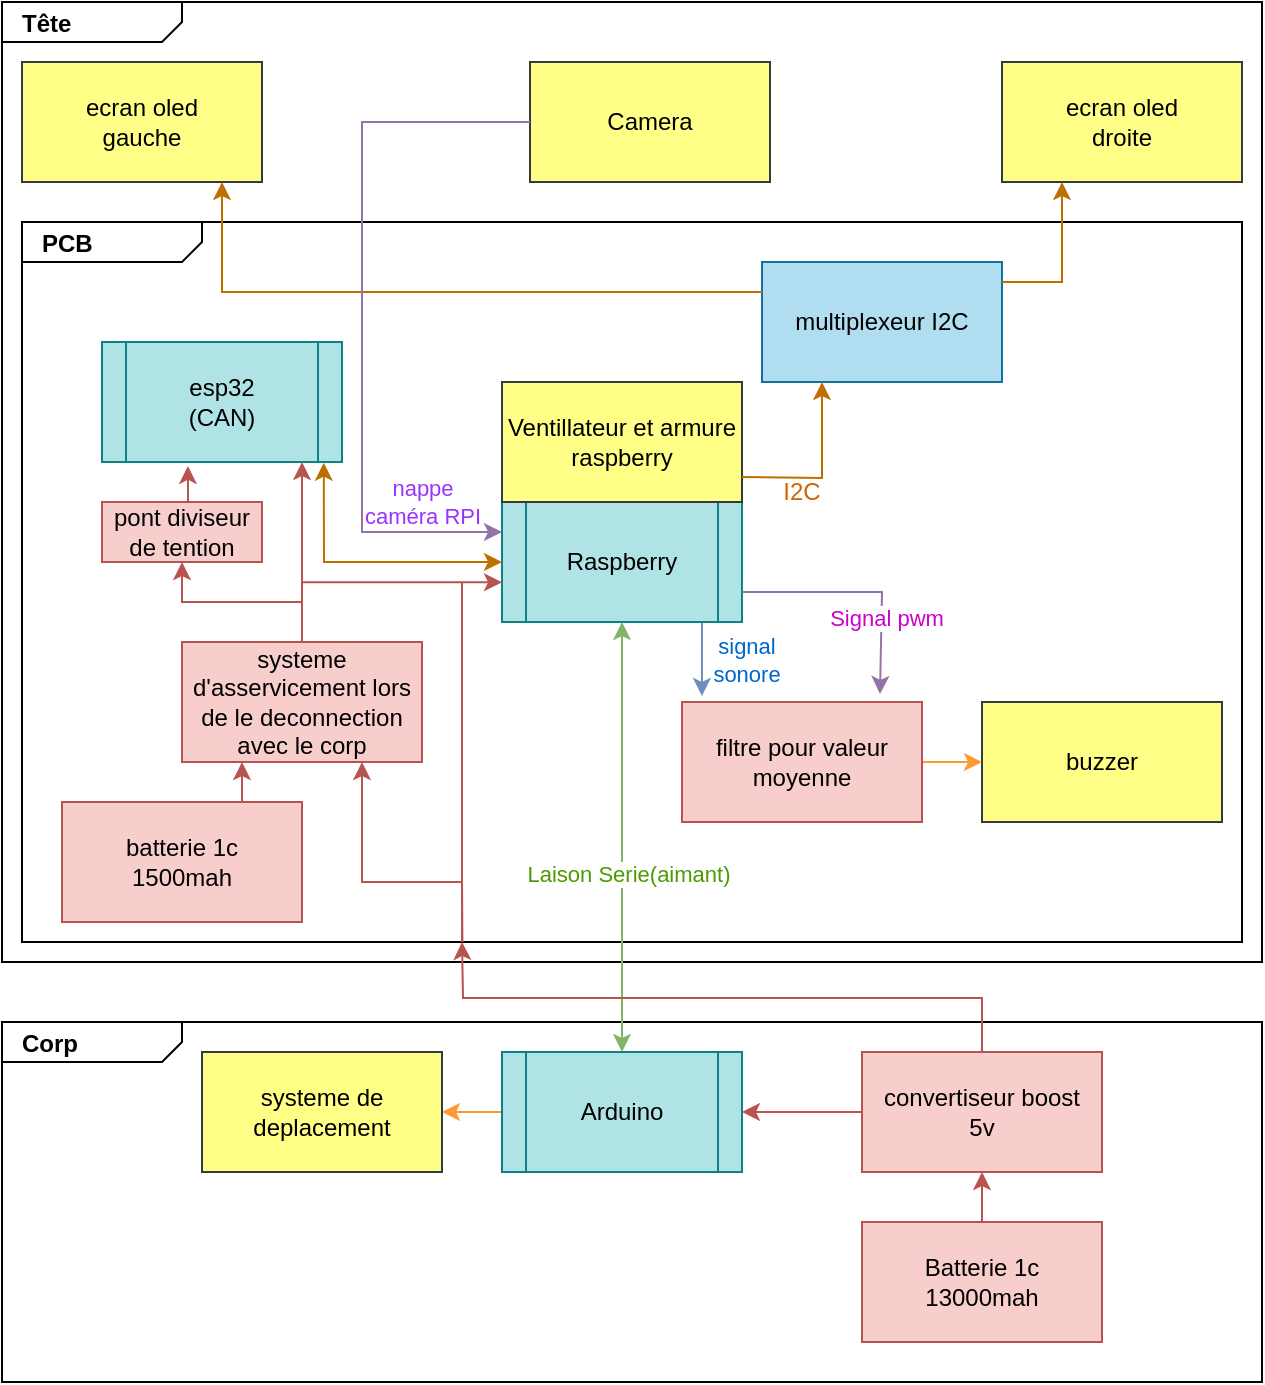 <mxfile version="16.0.0" type="device"><diagram id="-UUDL-XRIW8HntbHZ96o" name="Page-1"><mxGraphModel dx="1102" dy="865" grid="1" gridSize="10" guides="1" tooltips="1" connect="1" arrows="1" fold="1" page="1" pageScale="1" pageWidth="827" pageHeight="1169" math="0" shadow="0"><root><mxCell id="0"/><mxCell id="1" parent="0"/><mxCell id="vyg-rTNMwoOG3VXURRE--1" value="&lt;p style=&quot;margin: 0px ; margin-top: 4px ; margin-left: 10px ; text-align: left&quot;&gt;&lt;b&gt;Tête&lt;/b&gt;&lt;/p&gt;" style="html=1;strokeWidth=1;shape=mxgraph.sysml.package;html=1;overflow=fill;whiteSpace=wrap;" vertex="1" parent="1"><mxGeometry x="90" y="30" width="630" height="480" as="geometry"/></mxCell><mxCell id="vyg-rTNMwoOG3VXURRE--2" value="&lt;p style=&quot;margin: 0px ; margin-top: 4px ; margin-left: 10px ; text-align: left&quot;&gt;&lt;b&gt;Corp&lt;/b&gt;&lt;/p&gt;" style="html=1;strokeWidth=1;shape=mxgraph.sysml.package;html=1;overflow=fill;whiteSpace=wrap;" vertex="1" parent="1"><mxGeometry x="90" y="540" width="630" height="180" as="geometry"/></mxCell><mxCell id="vyg-rTNMwoOG3VXURRE--3" value="&lt;p style=&quot;margin: 0px ; margin-top: 4px ; margin-left: 10px ; text-align: left&quot;&gt;&lt;b&gt;PCB&lt;/b&gt;&lt;/p&gt;" style="html=1;strokeWidth=1;shape=mxgraph.sysml.package;html=1;overflow=fill;whiteSpace=wrap;" vertex="1" parent="1"><mxGeometry x="100" y="140" width="610" height="360" as="geometry"/></mxCell><mxCell id="vyg-rTNMwoOG3VXURRE--31" style="edgeStyle=orthogonalEdgeStyle;rounded=0;orthogonalLoop=1;jettySize=auto;html=1;entryX=0.083;entryY=-0.05;entryDx=0;entryDy=0;fontColor=#FF9933;strokeColor=#6c8ebf;fillColor=#dae8fc;entryPerimeter=0;" edge="1" parent="1" target="vyg-rTNMwoOG3VXURRE--30"><mxGeometry relative="1" as="geometry"><mxPoint x="440" y="340" as="sourcePoint"/></mxGeometry></mxCell><mxCell id="vyg-rTNMwoOG3VXURRE--35" value="&lt;font color=&quot;#0066cc&quot;&gt;signal &lt;br&gt;sonore&lt;/font&gt;" style="edgeLabel;html=1;align=center;verticalAlign=middle;resizable=0;points=[];fontColor=#FF9933;" vertex="1" connectable="0" parent="vyg-rTNMwoOG3VXURRE--31"><mxGeometry x="-0.333" y="5" relative="1" as="geometry"><mxPoint x="17" y="6" as="offset"/></mxGeometry></mxCell><mxCell id="vyg-rTNMwoOG3VXURRE--4" value="Raspberry" style="shape=process;whiteSpace=wrap;html=1;backgroundOutline=1;fillColor=#b0e3e6;strokeColor=#0e8088;" vertex="1" parent="1"><mxGeometry x="340" y="280" width="120" height="60" as="geometry"/></mxCell><mxCell id="vyg-rTNMwoOG3VXURRE--5" value="Ventillateur et armure raspberry" style="rounded=0;whiteSpace=wrap;html=1;fillColor=#ffff88;strokeColor=#36393d;" vertex="1" parent="1"><mxGeometry x="340" y="220" width="120" height="60" as="geometry"/></mxCell><mxCell id="vyg-rTNMwoOG3VXURRE--52" style="edgeStyle=orthogonalEdgeStyle;rounded=0;orthogonalLoop=1;jettySize=auto;html=1;exitX=0;exitY=0.5;exitDx=0;exitDy=0;entryX=1;entryY=0.5;entryDx=0;entryDy=0;fontColor=#000000;strokeColor=#FF9933;" edge="1" parent="1" source="vyg-rTNMwoOG3VXURRE--6" target="vyg-rTNMwoOG3VXURRE--51"><mxGeometry relative="1" as="geometry"/></mxCell><mxCell id="vyg-rTNMwoOG3VXURRE--6" value="Arduino" style="shape=process;whiteSpace=wrap;html=1;backgroundOutline=1;fillColor=#b0e3e6;strokeColor=#0e8088;" vertex="1" parent="1"><mxGeometry x="340" y="555" width="120" height="60" as="geometry"/></mxCell><mxCell id="vyg-rTNMwoOG3VXURRE--7" value="" style="endArrow=classic;startArrow=classic;html=1;rounded=0;exitX=0.5;exitY=0;exitDx=0;exitDy=0;entryX=0.5;entryY=1;entryDx=0;entryDy=0;fillColor=#d5e8d4;strokeColor=#82b366;" edge="1" parent="1" source="vyg-rTNMwoOG3VXURRE--6" target="vyg-rTNMwoOG3VXURRE--4"><mxGeometry width="50" height="50" relative="1" as="geometry"><mxPoint x="400" y="560" as="sourcePoint"/><mxPoint x="450" y="510" as="targetPoint"/><Array as="points"><mxPoint x="400" y="520"/></Array></mxGeometry></mxCell><mxCell id="vyg-rTNMwoOG3VXURRE--8" value="Laison Serie(aimant)" style="edgeLabel;html=1;align=center;verticalAlign=middle;resizable=0;points=[];fontColor=#4D9900;" vertex="1" connectable="0" parent="vyg-rTNMwoOG3VXURRE--7"><mxGeometry x="-0.174" y="-3" relative="1" as="geometry"><mxPoint as="offset"/></mxGeometry></mxCell><mxCell id="vyg-rTNMwoOG3VXURRE--9" value="&lt;font color=&quot;#000000&quot;&gt;buzzer&lt;/font&gt;" style="rounded=0;whiteSpace=wrap;html=1;fillColor=#ffff88;strokeColor=#36393d;" vertex="1" parent="1"><mxGeometry x="580" y="380" width="120" height="60" as="geometry"/></mxCell><mxCell id="vyg-rTNMwoOG3VXURRE--10" value="ecran oled&lt;br&gt;gauche" style="rounded=0;whiteSpace=wrap;html=1;fillColor=#ffff88;strokeColor=#36393d;" vertex="1" parent="1"><mxGeometry x="100" y="60" width="120" height="60" as="geometry"/></mxCell><mxCell id="vyg-rTNMwoOG3VXURRE--11" value="ecran oled&lt;br&gt;droite" style="rounded=0;whiteSpace=wrap;html=1;fillColor=#ffff88;strokeColor=#36393d;" vertex="1" parent="1"><mxGeometry x="590" y="60" width="120" height="60" as="geometry"/></mxCell><mxCell id="vyg-rTNMwoOG3VXURRE--12" value="multiplexeur I2C" style="rounded=0;whiteSpace=wrap;html=1;fillColor=#b1ddf0;strokeColor=#10739e;" vertex="1" parent="1"><mxGeometry x="470" y="160" width="120" height="60" as="geometry"/></mxCell><mxCell id="vyg-rTNMwoOG3VXURRE--13" value="" style="endArrow=classic;html=1;rounded=0;fontColor=#000000;fillColor=#f0a30a;strokeColor=#BD7000;exitX=0;exitY=0.25;exitDx=0;exitDy=0;" edge="1" parent="1" source="vyg-rTNMwoOG3VXURRE--12"><mxGeometry width="50" height="50" relative="1" as="geometry"><mxPoint x="-30" y="230" as="sourcePoint"/><mxPoint x="200" y="120" as="targetPoint"/><Array as="points"><mxPoint x="200" y="175"/></Array></mxGeometry></mxCell><mxCell id="vyg-rTNMwoOG3VXURRE--14" value="" style="endArrow=classic;html=1;rounded=0;fontColor=#000000;fillColor=#f0a30a;strokeColor=#BD7000;entryX=0.25;entryY=1;entryDx=0;entryDy=0;" edge="1" parent="1" target="vyg-rTNMwoOG3VXURRE--11"><mxGeometry width="50" height="50" relative="1" as="geometry"><mxPoint x="590" y="170" as="sourcePoint"/><mxPoint x="20" y="230" as="targetPoint"/><Array as="points"><mxPoint x="620" y="170"/></Array></mxGeometry></mxCell><mxCell id="vyg-rTNMwoOG3VXURRE--15" value="" style="endArrow=classic;html=1;rounded=0;fontColor=#000000;entryX=0.25;entryY=1;entryDx=0;entryDy=0;exitX=0;exitY=0.25;exitDx=0;exitDy=0;fillColor=#f0a30a;strokeColor=#BD7000;" edge="1" parent="1" source="vyg-rTNMwoOG3VXURRE--19" target="vyg-rTNMwoOG3VXURRE--12"><mxGeometry width="50" height="50" relative="1" as="geometry"><mxPoint x="-20" y="390" as="sourcePoint"/><mxPoint x="30" y="340" as="targetPoint"/><Array as="points"><mxPoint x="500" y="268"/></Array></mxGeometry></mxCell><mxCell id="vyg-rTNMwoOG3VXURRE--17" value="Camera" style="rounded=0;whiteSpace=wrap;html=1;fillColor=#ffff88;strokeColor=#36393d;" vertex="1" parent="1"><mxGeometry x="354" y="60" width="120" height="60" as="geometry"/></mxCell><mxCell id="vyg-rTNMwoOG3VXURRE--18" value="" style="endArrow=classic;html=1;rounded=0;fontColor=#000000;exitX=0;exitY=0.5;exitDx=0;exitDy=0;entryX=0;entryY=0.25;entryDx=0;entryDy=0;fillColor=#e1d5e7;strokeColor=#9673a6;" edge="1" parent="1" source="vyg-rTNMwoOG3VXURRE--17" target="vyg-rTNMwoOG3VXURRE--4"><mxGeometry width="50" height="50" relative="1" as="geometry"><mxPoint x="360" y="30" as="sourcePoint"/><mxPoint x="410" y="-20" as="targetPoint"/><Array as="points"><mxPoint x="270" y="90"/><mxPoint x="270" y="120"/><mxPoint x="270" y="295"/></Array></mxGeometry></mxCell><mxCell id="vyg-rTNMwoOG3VXURRE--53" value="&lt;font color=&quot;#9933ff&quot;&gt;nappe &lt;br&gt;caméra RPI&lt;/font&gt;" style="edgeLabel;html=1;align=center;verticalAlign=middle;resizable=0;points=[];fontColor=#000000;" vertex="1" connectable="0" parent="vyg-rTNMwoOG3VXURRE--18"><mxGeometry x="0.015" y="2" relative="1" as="geometry"><mxPoint x="28" y="92" as="offset"/></mxGeometry></mxCell><mxCell id="vyg-rTNMwoOG3VXURRE--19" value="&lt;font color=&quot;#cc6600&quot;&gt;I2C&lt;/font&gt;" style="text;html=1;strokeColor=none;fillColor=none;align=center;verticalAlign=middle;whiteSpace=wrap;rounded=0;" vertex="1" parent="1"><mxGeometry x="460" y="260" width="60" height="30" as="geometry"/></mxCell><mxCell id="vyg-rTNMwoOG3VXURRE--21" value="&lt;font color=&quot;#000000&quot;&gt;esp32&lt;br&gt;(CAN)&lt;/font&gt;" style="shape=process;whiteSpace=wrap;html=1;backgroundOutline=1;fillColor=#b0e3e6;strokeColor=#0e8088;" vertex="1" parent="1"><mxGeometry x="140" y="200" width="120" height="60" as="geometry"/></mxCell><mxCell id="vyg-rTNMwoOG3VXURRE--25" style="edgeStyle=orthogonalEdgeStyle;rounded=0;orthogonalLoop=1;jettySize=auto;html=1;exitX=0.5;exitY=0;exitDx=0;exitDy=0;fontColor=#FF6666;fillColor=#f8cecc;strokeColor=#b85450;" edge="1" parent="1" source="vyg-rTNMwoOG3VXURRE--22"><mxGeometry relative="1" as="geometry"><mxPoint x="320" y="500" as="targetPoint"/></mxGeometry></mxCell><mxCell id="vyg-rTNMwoOG3VXURRE--22" value="convertiseur boost&lt;br&gt;5v" style="rounded=0;whiteSpace=wrap;html=1;fillColor=#f8cecc;strokeColor=#b85450;" vertex="1" parent="1"><mxGeometry x="520" y="555" width="120" height="60" as="geometry"/></mxCell><mxCell id="vyg-rTNMwoOG3VXURRE--24" style="edgeStyle=orthogonalEdgeStyle;rounded=0;orthogonalLoop=1;jettySize=auto;html=1;exitX=0.5;exitY=0;exitDx=0;exitDy=0;entryX=0.5;entryY=1;entryDx=0;entryDy=0;fontColor=#FF6666;fillColor=#f8cecc;strokeColor=#b85450;" edge="1" parent="1" source="vyg-rTNMwoOG3VXURRE--23" target="vyg-rTNMwoOG3VXURRE--22"><mxGeometry relative="1" as="geometry"/></mxCell><mxCell id="vyg-rTNMwoOG3VXURRE--23" value="Batterie 1c&lt;br&gt;13000mah" style="rounded=0;whiteSpace=wrap;html=1;fillColor=#f8cecc;strokeColor=#b85450;" vertex="1" parent="1"><mxGeometry x="520" y="640" width="120" height="60" as="geometry"/></mxCell><mxCell id="vyg-rTNMwoOG3VXURRE--29" value="" style="endArrow=classic;html=1;rounded=0;fontColor=#FF9933;strokeColor=#b85450;exitX=0;exitY=0.5;exitDx=0;exitDy=0;entryX=1;entryY=0.5;entryDx=0;entryDy=0;fillColor=#f8cecc;" edge="1" parent="1" source="vyg-rTNMwoOG3VXURRE--22" target="vyg-rTNMwoOG3VXURRE--6"><mxGeometry width="50" height="50" relative="1" as="geometry"><mxPoint x="220" y="500" as="sourcePoint"/><mxPoint x="270" y="450" as="targetPoint"/></mxGeometry></mxCell><mxCell id="vyg-rTNMwoOG3VXURRE--32" style="edgeStyle=orthogonalEdgeStyle;rounded=0;orthogonalLoop=1;jettySize=auto;html=1;exitX=1;exitY=0.5;exitDx=0;exitDy=0;entryX=0;entryY=0.5;entryDx=0;entryDy=0;fontColor=#FF9933;strokeColor=#FF9933;" edge="1" parent="1" source="vyg-rTNMwoOG3VXURRE--30" target="vyg-rTNMwoOG3VXURRE--9"><mxGeometry relative="1" as="geometry"/></mxCell><mxCell id="vyg-rTNMwoOG3VXURRE--30" value="filtre pour valeur moyenne" style="rounded=0;whiteSpace=wrap;html=1;fillColor=#f8cecc;strokeColor=#b85450;" vertex="1" parent="1"><mxGeometry x="430" y="380" width="120" height="60" as="geometry"/></mxCell><mxCell id="vyg-rTNMwoOG3VXURRE--36" value="" style="endArrow=classic;html=1;rounded=0;fontColor=#0066CC;strokeColor=#9673a6;exitX=1;exitY=0.75;exitDx=0;exitDy=0;entryX=0.825;entryY=-0.067;entryDx=0;entryDy=0;fillColor=#e1d5e7;entryPerimeter=0;" edge="1" parent="1" source="vyg-rTNMwoOG3VXURRE--4" target="vyg-rTNMwoOG3VXURRE--30"><mxGeometry width="50" height="50" relative="1" as="geometry"><mxPoint x="520" y="370" as="sourcePoint"/><mxPoint x="570" y="320" as="targetPoint"/><Array as="points"><mxPoint x="510" y="325"/><mxPoint x="530" y="325"/></Array></mxGeometry></mxCell><mxCell id="vyg-rTNMwoOG3VXURRE--37" value="&lt;font color=&quot;#cc00cc&quot;&gt;Signal pwm&lt;/font&gt;" style="edgeLabel;html=1;align=center;verticalAlign=middle;resizable=0;points=[];fontColor=#0066CC;" vertex="1" connectable="0" parent="vyg-rTNMwoOG3VXURRE--36"><mxGeometry x="0.36" y="2" relative="1" as="geometry"><mxPoint as="offset"/></mxGeometry></mxCell><mxCell id="vyg-rTNMwoOG3VXURRE--43" style="edgeStyle=orthogonalEdgeStyle;rounded=0;orthogonalLoop=1;jettySize=auto;html=1;exitX=0.5;exitY=0;exitDx=0;exitDy=0;entryX=0;entryY=0.669;entryDx=0;entryDy=0;fontColor=#000000;strokeColor=#b85450;entryPerimeter=0;fillColor=#f8cecc;" edge="1" parent="1" source="vyg-rTNMwoOG3VXURRE--39" target="vyg-rTNMwoOG3VXURRE--4"><mxGeometry relative="1" as="geometry"/></mxCell><mxCell id="vyg-rTNMwoOG3VXURRE--39" value="systeme d'asservicement lors de le deconnection avec le corp" style="rounded=0;whiteSpace=wrap;html=1;fillColor=#f8cecc;strokeColor=#b85450;" vertex="1" parent="1"><mxGeometry x="180" y="350" width="120" height="60" as="geometry"/></mxCell><mxCell id="vyg-rTNMwoOG3VXURRE--40" value="" style="endArrow=classic;html=1;rounded=0;fontColor=#000000;strokeColor=#b85450;entryX=0.75;entryY=1;entryDx=0;entryDy=0;fillColor=#f8cecc;exitX=0.361;exitY=1;exitDx=0;exitDy=0;exitPerimeter=0;" edge="1" parent="1" source="vyg-rTNMwoOG3VXURRE--3" target="vyg-rTNMwoOG3VXURRE--39"><mxGeometry width="50" height="50" relative="1" as="geometry"><mxPoint x="270" y="500" as="sourcePoint"/><mxPoint x="290" y="470" as="targetPoint"/><Array as="points"><mxPoint x="320" y="470"/><mxPoint x="270" y="470"/></Array></mxGeometry></mxCell><mxCell id="vyg-rTNMwoOG3VXURRE--42" style="edgeStyle=orthogonalEdgeStyle;rounded=0;orthogonalLoop=1;jettySize=auto;html=1;exitX=0.75;exitY=0;exitDx=0;exitDy=0;entryX=0.25;entryY=1;entryDx=0;entryDy=0;fontColor=#000000;strokeColor=#b85450;fillColor=#f8cecc;" edge="1" parent="1" source="vyg-rTNMwoOG3VXURRE--41" target="vyg-rTNMwoOG3VXURRE--39"><mxGeometry relative="1" as="geometry"/></mxCell><mxCell id="vyg-rTNMwoOG3VXURRE--41" value="batterie 1c&lt;br&gt;1500mah" style="rounded=0;whiteSpace=wrap;html=1;fillColor=#f8cecc;strokeColor=#b85450;" vertex="1" parent="1"><mxGeometry x="120" y="430" width="120" height="60" as="geometry"/></mxCell><mxCell id="vyg-rTNMwoOG3VXURRE--45" value="" style="endArrow=none;html=1;rounded=0;fontColor=#000000;strokeColor=#b85450;fillColor=#f8cecc;" edge="1" parent="1"><mxGeometry width="50" height="50" relative="1" as="geometry"><mxPoint x="320" y="500" as="sourcePoint"/><mxPoint x="320" y="320" as="targetPoint"/></mxGeometry></mxCell><mxCell id="vyg-rTNMwoOG3VXURRE--46" value="" style="endArrow=classic;startArrow=classic;html=1;rounded=0;fontColor=#000000;strokeColor=#BD7000;exitX=0;exitY=0.5;exitDx=0;exitDy=0;entryX=0.924;entryY=1.006;entryDx=0;entryDy=0;fillColor=#f0a30a;entryPerimeter=0;" edge="1" parent="1" source="vyg-rTNMwoOG3VXURRE--4" target="vyg-rTNMwoOG3VXURRE--21"><mxGeometry width="50" height="50" relative="1" as="geometry"><mxPoint x="-150" y="380" as="sourcePoint"/><mxPoint x="-100" y="330" as="targetPoint"/><Array as="points"><mxPoint x="251" y="310"/></Array></mxGeometry></mxCell><mxCell id="vyg-rTNMwoOG3VXURRE--47" value="" style="endArrow=classic;html=1;rounded=0;fontColor=#000000;strokeColor=#b85450;fillColor=#f8cecc;" edge="1" parent="1"><mxGeometry width="50" height="50" relative="1" as="geometry"><mxPoint x="240" y="320" as="sourcePoint"/><mxPoint x="240" y="260" as="targetPoint"/></mxGeometry></mxCell><mxCell id="vyg-rTNMwoOG3VXURRE--49" style="edgeStyle=orthogonalEdgeStyle;rounded=0;orthogonalLoop=1;jettySize=auto;html=1;exitX=0.5;exitY=0;exitDx=0;exitDy=0;entryX=0.358;entryY=1.033;entryDx=0;entryDy=0;entryPerimeter=0;fontColor=#000000;strokeColor=#b85450;fillColor=#f8cecc;" edge="1" parent="1" source="vyg-rTNMwoOG3VXURRE--48" target="vyg-rTNMwoOG3VXURRE--21"><mxGeometry relative="1" as="geometry"/></mxCell><mxCell id="vyg-rTNMwoOG3VXURRE--48" value="pont diviseur de tention" style="rounded=0;whiteSpace=wrap;html=1;fillColor=#f8cecc;strokeColor=#b85450;" vertex="1" parent="1"><mxGeometry x="140" y="280" width="80" height="30" as="geometry"/></mxCell><mxCell id="vyg-rTNMwoOG3VXURRE--50" value="" style="endArrow=classic;html=1;rounded=0;fontColor=#000000;strokeColor=#b85450;entryX=0.5;entryY=1;entryDx=0;entryDy=0;fillColor=#f8cecc;" edge="1" parent="1" target="vyg-rTNMwoOG3VXURRE--48"><mxGeometry width="50" height="50" relative="1" as="geometry"><mxPoint x="240" y="330" as="sourcePoint"/><mxPoint x="-100" y="320" as="targetPoint"/><Array as="points"><mxPoint x="180" y="330"/></Array></mxGeometry></mxCell><mxCell id="vyg-rTNMwoOG3VXURRE--51" value="&lt;font color=&quot;#000000&quot;&gt;systeme de deplacement&lt;/font&gt;" style="rounded=0;whiteSpace=wrap;html=1;fillColor=#ffff88;strokeColor=#36393d;" vertex="1" parent="1"><mxGeometry x="190" y="555" width="120" height="60" as="geometry"/></mxCell></root></mxGraphModel></diagram></mxfile>